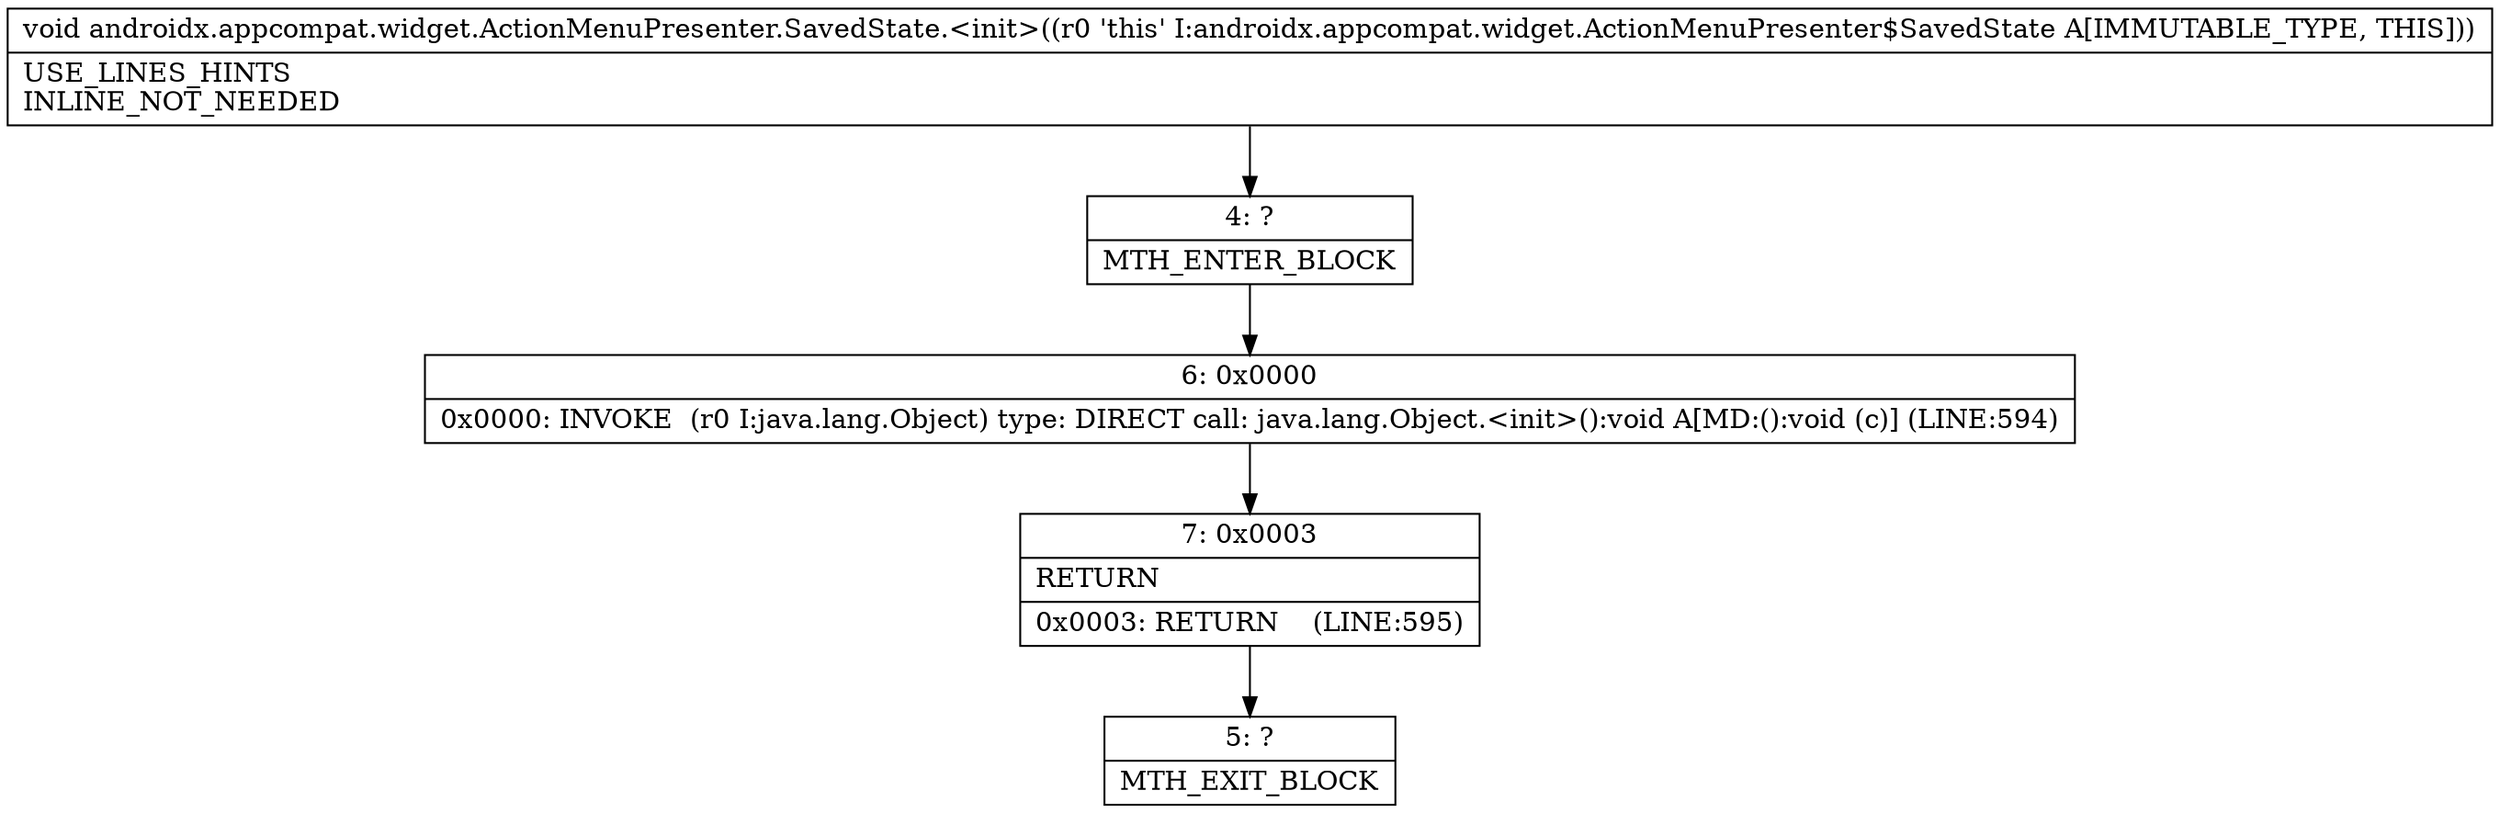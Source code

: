 digraph "CFG forandroidx.appcompat.widget.ActionMenuPresenter.SavedState.\<init\>()V" {
Node_4 [shape=record,label="{4\:\ ?|MTH_ENTER_BLOCK\l}"];
Node_6 [shape=record,label="{6\:\ 0x0000|0x0000: INVOKE  (r0 I:java.lang.Object) type: DIRECT call: java.lang.Object.\<init\>():void A[MD:():void (c)] (LINE:594)\l}"];
Node_7 [shape=record,label="{7\:\ 0x0003|RETURN\l|0x0003: RETURN    (LINE:595)\l}"];
Node_5 [shape=record,label="{5\:\ ?|MTH_EXIT_BLOCK\l}"];
MethodNode[shape=record,label="{void androidx.appcompat.widget.ActionMenuPresenter.SavedState.\<init\>((r0 'this' I:androidx.appcompat.widget.ActionMenuPresenter$SavedState A[IMMUTABLE_TYPE, THIS]))  | USE_LINES_HINTS\lINLINE_NOT_NEEDED\l}"];
MethodNode -> Node_4;Node_4 -> Node_6;
Node_6 -> Node_7;
Node_7 -> Node_5;
}

